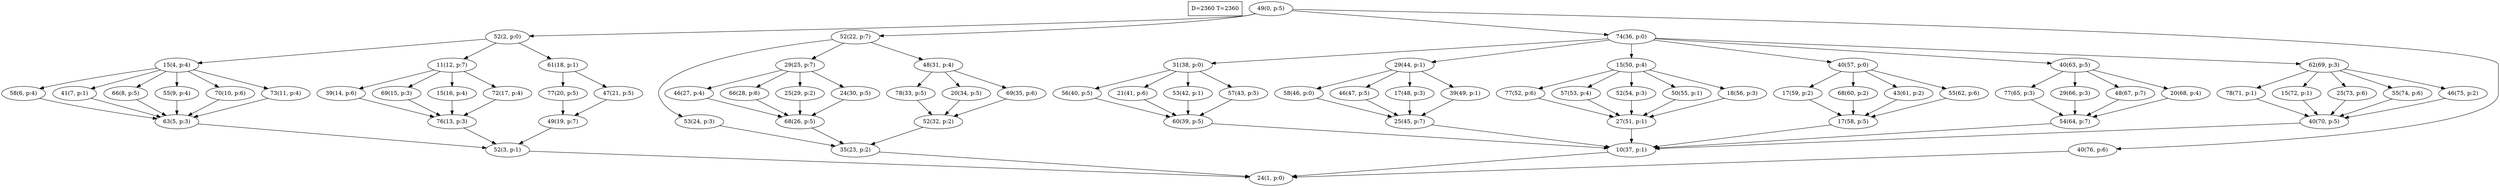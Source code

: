 digraph Task {
i [shape=box, label="D=2360 T=2360"]; 
0 [label="49(0, p:5)"];
1 [label="24(1, p:0)"];
2 [label="52(2, p:0)"];
3 [label="52(3, p:1)"];
4 [label="15(4, p:4)"];
5 [label="63(5, p:3)"];
6 [label="58(6, p:4)"];
7 [label="41(7, p:1)"];
8 [label="66(8, p:5)"];
9 [label="55(9, p:4)"];
10 [label="70(10, p:6)"];
11 [label="73(11, p:4)"];
12 [label="11(12, p:7)"];
13 [label="76(13, p:3)"];
14 [label="39(14, p:6)"];
15 [label="69(15, p:3)"];
16 [label="15(16, p:4)"];
17 [label="72(17, p:4)"];
18 [label="61(18, p:1)"];
19 [label="49(19, p:7)"];
20 [label="77(20, p:5)"];
21 [label="47(21, p:5)"];
22 [label="52(22, p:7)"];
23 [label="35(23, p:2)"];
24 [label="53(24, p:3)"];
25 [label="29(25, p:7)"];
26 [label="68(26, p:5)"];
27 [label="46(27, p:4)"];
28 [label="66(28, p:6)"];
29 [label="25(29, p:2)"];
30 [label="24(30, p:5)"];
31 [label="48(31, p:4)"];
32 [label="52(32, p:2)"];
33 [label="78(33, p:5)"];
34 [label="20(34, p:5)"];
35 [label="69(35, p:6)"];
36 [label="74(36, p:0)"];
37 [label="10(37, p:1)"];
38 [label="31(38, p:0)"];
39 [label="60(39, p:5)"];
40 [label="56(40, p:5)"];
41 [label="21(41, p:6)"];
42 [label="53(42, p:1)"];
43 [label="57(43, p:5)"];
44 [label="29(44, p:1)"];
45 [label="25(45, p:7)"];
46 [label="58(46, p:0)"];
47 [label="46(47, p:5)"];
48 [label="17(48, p:3)"];
49 [label="39(49, p:1)"];
50 [label="15(50, p:4)"];
51 [label="27(51, p:1)"];
52 [label="77(52, p:6)"];
53 [label="57(53, p:4)"];
54 [label="52(54, p:3)"];
55 [label="50(55, p:1)"];
56 [label="18(56, p:3)"];
57 [label="40(57, p:0)"];
58 [label="17(58, p:5)"];
59 [label="17(59, p:2)"];
60 [label="68(60, p:2)"];
61 [label="43(61, p:2)"];
62 [label="55(62, p:6)"];
63 [label="40(63, p:5)"];
64 [label="54(64, p:7)"];
65 [label="77(65, p:3)"];
66 [label="29(66, p:3)"];
67 [label="48(67, p:7)"];
68 [label="20(68, p:4)"];
69 [label="62(69, p:3)"];
70 [label="40(70, p:5)"];
71 [label="78(71, p:1)"];
72 [label="15(72, p:1)"];
73 [label="25(73, p:6)"];
74 [label="55(74, p:6)"];
75 [label="46(75, p:2)"];
76 [label="40(76, p:6)"];
0 -> 2;
0 -> 22;
0 -> 36;
0 -> 76;
2 -> 4;
2 -> 12;
2 -> 18;
3 -> 1;
4 -> 6;
4 -> 7;
4 -> 8;
4 -> 9;
4 -> 10;
4 -> 11;
5 -> 3;
6 -> 5;
7 -> 5;
8 -> 5;
9 -> 5;
10 -> 5;
11 -> 5;
12 -> 14;
12 -> 15;
12 -> 16;
12 -> 17;
13 -> 3;
14 -> 13;
15 -> 13;
16 -> 13;
17 -> 13;
18 -> 20;
18 -> 21;
19 -> 3;
20 -> 19;
21 -> 19;
22 -> 24;
22 -> 25;
22 -> 31;
23 -> 1;
24 -> 23;
25 -> 27;
25 -> 28;
25 -> 29;
25 -> 30;
26 -> 23;
27 -> 26;
28 -> 26;
29 -> 26;
30 -> 26;
31 -> 33;
31 -> 34;
31 -> 35;
32 -> 23;
33 -> 32;
34 -> 32;
35 -> 32;
36 -> 38;
36 -> 44;
36 -> 50;
36 -> 57;
36 -> 63;
36 -> 69;
37 -> 1;
38 -> 40;
38 -> 41;
38 -> 42;
38 -> 43;
39 -> 37;
40 -> 39;
41 -> 39;
42 -> 39;
43 -> 39;
44 -> 46;
44 -> 47;
44 -> 48;
44 -> 49;
45 -> 37;
46 -> 45;
47 -> 45;
48 -> 45;
49 -> 45;
50 -> 52;
50 -> 53;
50 -> 54;
50 -> 55;
50 -> 56;
51 -> 37;
52 -> 51;
53 -> 51;
54 -> 51;
55 -> 51;
56 -> 51;
57 -> 59;
57 -> 60;
57 -> 61;
57 -> 62;
58 -> 37;
59 -> 58;
60 -> 58;
61 -> 58;
62 -> 58;
63 -> 65;
63 -> 66;
63 -> 67;
63 -> 68;
64 -> 37;
65 -> 64;
66 -> 64;
67 -> 64;
68 -> 64;
69 -> 71;
69 -> 72;
69 -> 73;
69 -> 74;
69 -> 75;
70 -> 37;
71 -> 70;
72 -> 70;
73 -> 70;
74 -> 70;
75 -> 70;
76 -> 1;
}